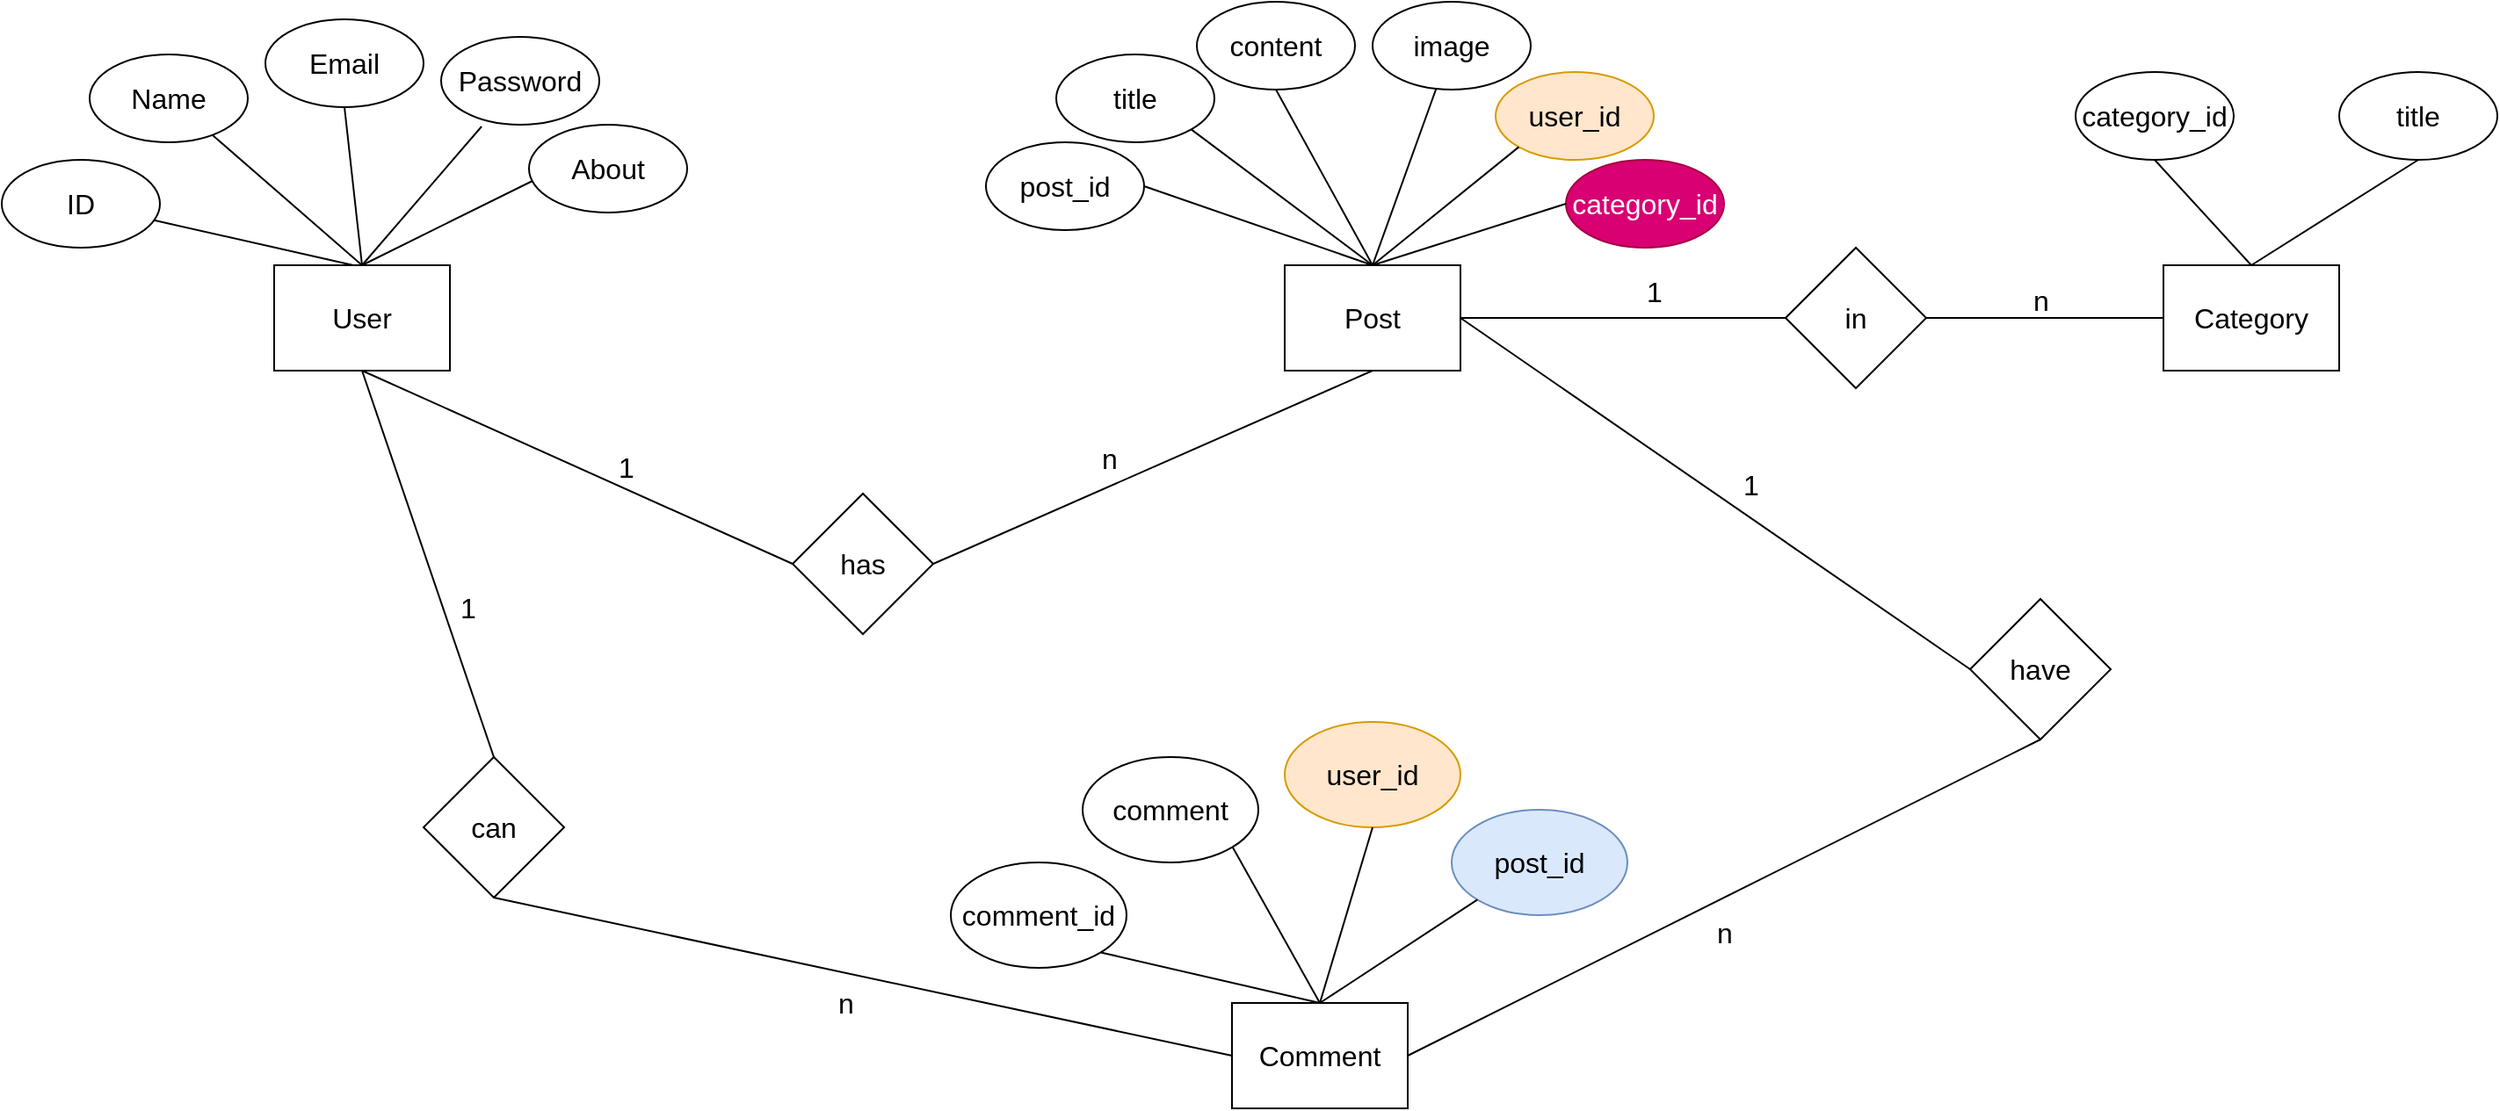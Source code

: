 <mxfile version="20.2.7" type="device"><diagram id="vet9gW44qxWeZW9NbLCb" name="Page-1"><mxGraphModel dx="1887" dy="1025" grid="1" gridSize="10" guides="1" tooltips="1" connect="1" arrows="1" fold="1" page="1" pageScale="1" pageWidth="850" pageHeight="1100" math="0" shadow="0"><root><mxCell id="0"/><mxCell id="1" parent="0"/><mxCell id="C7cFDkSAYV6iNaVtkmZo-1" value="&lt;font style=&quot;font-size: 16px;&quot;&gt;User&lt;/font&gt;" style="rounded=0;whiteSpace=wrap;html=1;" vertex="1" parent="1"><mxGeometry x="375" y="220" width="100" height="60" as="geometry"/></mxCell><mxCell id="C7cFDkSAYV6iNaVtkmZo-3" value="ID" style="ellipse;whiteSpace=wrap;html=1;fontSize=16;" vertex="1" parent="1"><mxGeometry x="220" y="160" width="90" height="50" as="geometry"/></mxCell><mxCell id="C7cFDkSAYV6iNaVtkmZo-4" value="Name" style="ellipse;whiteSpace=wrap;html=1;fontSize=16;" vertex="1" parent="1"><mxGeometry x="270" y="100" width="90" height="50" as="geometry"/></mxCell><mxCell id="C7cFDkSAYV6iNaVtkmZo-5" value="&lt;div&gt;Email&lt;/div&gt;" style="ellipse;whiteSpace=wrap;html=1;fontSize=16;" vertex="1" parent="1"><mxGeometry x="370" y="80" width="90" height="50" as="geometry"/></mxCell><mxCell id="C7cFDkSAYV6iNaVtkmZo-6" value="Password" style="ellipse;whiteSpace=wrap;html=1;fontSize=16;" vertex="1" parent="1"><mxGeometry x="470" y="90" width="90" height="50" as="geometry"/></mxCell><mxCell id="C7cFDkSAYV6iNaVtkmZo-7" value="About" style="ellipse;whiteSpace=wrap;html=1;fontSize=16;" vertex="1" parent="1"><mxGeometry x="520" y="140" width="90" height="50" as="geometry"/></mxCell><mxCell id="C7cFDkSAYV6iNaVtkmZo-9" value="" style="endArrow=none;html=1;rounded=0;fontSize=16;" edge="1" parent="1" source="C7cFDkSAYV6iNaVtkmZo-3"><mxGeometry width="50" height="50" relative="1" as="geometry"><mxPoint x="400" y="320" as="sourcePoint"/><mxPoint x="420" y="220" as="targetPoint"/></mxGeometry></mxCell><mxCell id="C7cFDkSAYV6iNaVtkmZo-12" value="" style="endArrow=none;html=1;rounded=0;fontSize=16;exitX=0.778;exitY=0.92;exitDx=0;exitDy=0;exitPerimeter=0;" edge="1" parent="1" source="C7cFDkSAYV6iNaVtkmZo-4"><mxGeometry width="50" height="50" relative="1" as="geometry"><mxPoint x="349.571" y="160.002" as="sourcePoint"/><mxPoint x="425" y="220" as="targetPoint"/></mxGeometry></mxCell><mxCell id="C7cFDkSAYV6iNaVtkmZo-13" value="" style="endArrow=none;html=1;rounded=0;fontSize=16;entryX=0.5;entryY=0;entryDx=0;entryDy=0;exitX=0.5;exitY=1;exitDx=0;exitDy=0;" edge="1" parent="1" source="C7cFDkSAYV6iNaVtkmZo-5" target="C7cFDkSAYV6iNaVtkmZo-1"><mxGeometry width="50" height="50" relative="1" as="geometry"><mxPoint x="326.571" y="214.572" as="sourcePoint"/><mxPoint x="437" y="240" as="targetPoint"/></mxGeometry></mxCell><mxCell id="C7cFDkSAYV6iNaVtkmZo-14" value="" style="endArrow=none;html=1;rounded=0;fontSize=16;entryX=0.5;entryY=0;entryDx=0;entryDy=0;exitX=0.256;exitY=1.02;exitDx=0;exitDy=0;exitPerimeter=0;" edge="1" parent="1" source="C7cFDkSAYV6iNaVtkmZo-6" target="C7cFDkSAYV6iNaVtkmZo-1"><mxGeometry width="50" height="50" relative="1" as="geometry"><mxPoint x="336.571" y="224.572" as="sourcePoint"/><mxPoint x="447" y="250" as="targetPoint"/></mxGeometry></mxCell><mxCell id="C7cFDkSAYV6iNaVtkmZo-15" value="" style="endArrow=none;html=1;rounded=0;fontSize=16;entryX=0.5;entryY=0;entryDx=0;entryDy=0;exitX=0.022;exitY=0.64;exitDx=0;exitDy=0;exitPerimeter=0;" edge="1" parent="1" source="C7cFDkSAYV6iNaVtkmZo-7" target="C7cFDkSAYV6iNaVtkmZo-1"><mxGeometry width="50" height="50" relative="1" as="geometry"><mxPoint x="346.571" y="234.572" as="sourcePoint"/><mxPoint x="457" y="260" as="targetPoint"/></mxGeometry></mxCell><mxCell id="C7cFDkSAYV6iNaVtkmZo-18" value="&lt;font style=&quot;font-size: 16px;&quot;&gt;Post&lt;/font&gt;" style="rounded=0;whiteSpace=wrap;html=1;" vertex="1" parent="1"><mxGeometry x="950" y="220" width="100" height="60" as="geometry"/></mxCell><mxCell id="C7cFDkSAYV6iNaVtkmZo-19" value="post_id" style="ellipse;whiteSpace=wrap;html=1;fontSize=16;" vertex="1" parent="1"><mxGeometry x="780" y="150" width="90" height="50" as="geometry"/></mxCell><mxCell id="C7cFDkSAYV6iNaVtkmZo-20" value="title" style="ellipse;whiteSpace=wrap;html=1;fontSize=16;" vertex="1" parent="1"><mxGeometry x="820" y="100" width="90" height="50" as="geometry"/></mxCell><mxCell id="C7cFDkSAYV6iNaVtkmZo-21" value="content" style="ellipse;whiteSpace=wrap;html=1;fontSize=16;" vertex="1" parent="1"><mxGeometry x="900" y="70" width="90" height="50" as="geometry"/></mxCell><mxCell id="C7cFDkSAYV6iNaVtkmZo-22" value="user_id" style="ellipse;whiteSpace=wrap;html=1;fontSize=16;fillColor=#ffe6cc;strokeColor=#d79b00;" vertex="1" parent="1"><mxGeometry x="1070" y="110" width="90" height="50" as="geometry"/></mxCell><mxCell id="C7cFDkSAYV6iNaVtkmZo-23" value="image" style="ellipse;whiteSpace=wrap;html=1;fontSize=16;" vertex="1" parent="1"><mxGeometry x="1000" y="70" width="90" height="50" as="geometry"/></mxCell><mxCell id="C7cFDkSAYV6iNaVtkmZo-24" value="" style="endArrow=none;html=1;rounded=0;fontSize=16;exitX=1;exitY=0.5;exitDx=0;exitDy=0;entryX=0.5;entryY=0;entryDx=0;entryDy=0;" edge="1" parent="1" source="C7cFDkSAYV6iNaVtkmZo-19" target="C7cFDkSAYV6iNaVtkmZo-18"><mxGeometry width="50" height="50" relative="1" as="geometry"><mxPoint x="900" y="320" as="sourcePoint"/><mxPoint x="950" y="270" as="targetPoint"/></mxGeometry></mxCell><mxCell id="C7cFDkSAYV6iNaVtkmZo-25" value="" style="endArrow=none;html=1;rounded=0;fontSize=16;exitX=1;exitY=1;exitDx=0;exitDy=0;entryX=0.5;entryY=0;entryDx=0;entryDy=0;" edge="1" parent="1" source="C7cFDkSAYV6iNaVtkmZo-20" target="C7cFDkSAYV6iNaVtkmZo-18"><mxGeometry width="50" height="50" relative="1" as="geometry"><mxPoint x="910" y="330" as="sourcePoint"/><mxPoint x="960" y="280" as="targetPoint"/></mxGeometry></mxCell><mxCell id="C7cFDkSAYV6iNaVtkmZo-26" value="" style="endArrow=none;html=1;rounded=0;fontSize=16;exitX=0.5;exitY=1;exitDx=0;exitDy=0;entryX=0.5;entryY=0;entryDx=0;entryDy=0;" edge="1" parent="1" source="C7cFDkSAYV6iNaVtkmZo-21" target="C7cFDkSAYV6iNaVtkmZo-18"><mxGeometry width="50" height="50" relative="1" as="geometry"><mxPoint x="920" y="340" as="sourcePoint"/><mxPoint x="970" y="290" as="targetPoint"/></mxGeometry></mxCell><mxCell id="C7cFDkSAYV6iNaVtkmZo-27" value="" style="endArrow=none;html=1;rounded=0;fontSize=16;entryX=0.5;entryY=0;entryDx=0;entryDy=0;" edge="1" parent="1" source="C7cFDkSAYV6iNaVtkmZo-23" target="C7cFDkSAYV6iNaVtkmZo-18"><mxGeometry width="50" height="50" relative="1" as="geometry"><mxPoint x="930" y="350" as="sourcePoint"/><mxPoint x="980" y="300" as="targetPoint"/></mxGeometry></mxCell><mxCell id="C7cFDkSAYV6iNaVtkmZo-28" value="" style="endArrow=none;html=1;rounded=0;fontSize=16;exitX=0;exitY=1;exitDx=0;exitDy=0;entryX=0.5;entryY=0;entryDx=0;entryDy=0;" edge="1" parent="1" source="C7cFDkSAYV6iNaVtkmZo-22" target="C7cFDkSAYV6iNaVtkmZo-18"><mxGeometry width="50" height="50" relative="1" as="geometry"><mxPoint x="940" y="360" as="sourcePoint"/><mxPoint x="990" y="310" as="targetPoint"/></mxGeometry></mxCell><mxCell id="C7cFDkSAYV6iNaVtkmZo-29" value="has" style="rhombus;whiteSpace=wrap;html=1;fontSize=16;" vertex="1" parent="1"><mxGeometry x="670" y="350" width="80" height="80" as="geometry"/></mxCell><mxCell id="C7cFDkSAYV6iNaVtkmZo-30" value="" style="endArrow=none;html=1;rounded=0;fontSize=16;exitX=0.5;exitY=1;exitDx=0;exitDy=0;entryX=0;entryY=0.5;entryDx=0;entryDy=0;" edge="1" parent="1" source="C7cFDkSAYV6iNaVtkmZo-1" target="C7cFDkSAYV6iNaVtkmZo-29"><mxGeometry width="50" height="50" relative="1" as="geometry"><mxPoint x="950" y="370" as="sourcePoint"/><mxPoint x="1000" y="320" as="targetPoint"/></mxGeometry></mxCell><mxCell id="C7cFDkSAYV6iNaVtkmZo-31" value="" style="endArrow=none;html=1;rounded=0;fontSize=16;exitX=0.5;exitY=1;exitDx=0;exitDy=0;entryX=1;entryY=0.5;entryDx=0;entryDy=0;" edge="1" parent="1" source="C7cFDkSAYV6iNaVtkmZo-18" target="C7cFDkSAYV6iNaVtkmZo-29"><mxGeometry width="50" height="50" relative="1" as="geometry"><mxPoint x="960" y="380" as="sourcePoint"/><mxPoint x="1010" y="330" as="targetPoint"/></mxGeometry></mxCell><mxCell id="C7cFDkSAYV6iNaVtkmZo-32" value="1" style="text;html=1;align=center;verticalAlign=middle;resizable=0;points=[];autosize=1;strokeColor=none;fillColor=none;fontSize=16;" vertex="1" parent="1"><mxGeometry x="560" y="320" width="30" height="30" as="geometry"/></mxCell><mxCell id="C7cFDkSAYV6iNaVtkmZo-33" value="n" style="text;html=1;align=center;verticalAlign=middle;resizable=0;points=[];autosize=1;strokeColor=none;fillColor=none;fontSize=16;" vertex="1" parent="1"><mxGeometry x="835" y="315" width="30" height="30" as="geometry"/></mxCell><mxCell id="C7cFDkSAYV6iNaVtkmZo-37" value="&lt;font style=&quot;font-size: 16px;&quot;&gt;Comment&lt;/font&gt;" style="rounded=0;whiteSpace=wrap;html=1;" vertex="1" parent="1"><mxGeometry x="920" y="640" width="100" height="60" as="geometry"/></mxCell><mxCell id="C7cFDkSAYV6iNaVtkmZo-38" value="comment_id" style="ellipse;whiteSpace=wrap;html=1;fontSize=16;" vertex="1" parent="1"><mxGeometry x="760" y="560" width="100" height="60" as="geometry"/></mxCell><mxCell id="C7cFDkSAYV6iNaVtkmZo-39" value="comment" style="ellipse;whiteSpace=wrap;html=1;fontSize=16;" vertex="1" parent="1"><mxGeometry x="835" y="500" width="100" height="60" as="geometry"/></mxCell><mxCell id="C7cFDkSAYV6iNaVtkmZo-40" value="user_id" style="ellipse;whiteSpace=wrap;html=1;fontSize=16;fillColor=#ffe6cc;strokeColor=#d79b00;" vertex="1" parent="1"><mxGeometry x="950" y="480" width="100" height="60" as="geometry"/></mxCell><mxCell id="C7cFDkSAYV6iNaVtkmZo-41" value="post_id" style="ellipse;whiteSpace=wrap;html=1;fontSize=16;fillColor=#dae8fc;strokeColor=#6c8ebf;" vertex="1" parent="1"><mxGeometry x="1045" y="530" width="100" height="60" as="geometry"/></mxCell><mxCell id="C7cFDkSAYV6iNaVtkmZo-42" value="" style="endArrow=none;html=1;rounded=0;fontSize=16;exitX=1;exitY=1;exitDx=0;exitDy=0;entryX=0.5;entryY=0;entryDx=0;entryDy=0;" edge="1" parent="1" source="C7cFDkSAYV6iNaVtkmZo-38" target="C7cFDkSAYV6iNaVtkmZo-37"><mxGeometry width="50" height="50" relative="1" as="geometry"><mxPoint x="950" y="490" as="sourcePoint"/><mxPoint x="1000" y="440" as="targetPoint"/></mxGeometry></mxCell><mxCell id="C7cFDkSAYV6iNaVtkmZo-43" value="" style="endArrow=none;html=1;rounded=0;fontSize=16;exitX=1;exitY=1;exitDx=0;exitDy=0;entryX=0.5;entryY=0;entryDx=0;entryDy=0;" edge="1" parent="1" source="C7cFDkSAYV6iNaVtkmZo-39" target="C7cFDkSAYV6iNaVtkmZo-37"><mxGeometry width="50" height="50" relative="1" as="geometry"><mxPoint x="855.574" y="621.081" as="sourcePoint"/><mxPoint x="980" y="650" as="targetPoint"/></mxGeometry></mxCell><mxCell id="C7cFDkSAYV6iNaVtkmZo-44" value="" style="endArrow=none;html=1;rounded=0;fontSize=16;exitX=0.5;exitY=1;exitDx=0;exitDy=0;entryX=0.5;entryY=0;entryDx=0;entryDy=0;" edge="1" parent="1" source="C7cFDkSAYV6iNaVtkmZo-40" target="C7cFDkSAYV6iNaVtkmZo-37"><mxGeometry width="50" height="50" relative="1" as="geometry"><mxPoint x="865.574" y="631.081" as="sourcePoint"/><mxPoint x="990" y="660" as="targetPoint"/></mxGeometry></mxCell><mxCell id="C7cFDkSAYV6iNaVtkmZo-45" value="" style="endArrow=none;html=1;rounded=0;fontSize=16;exitX=0;exitY=1;exitDx=0;exitDy=0;entryX=0.5;entryY=0;entryDx=0;entryDy=0;" edge="1" parent="1" source="C7cFDkSAYV6iNaVtkmZo-41" target="C7cFDkSAYV6iNaVtkmZo-37"><mxGeometry width="50" height="50" relative="1" as="geometry"><mxPoint x="875.574" y="641.081" as="sourcePoint"/><mxPoint x="1000" y="670" as="targetPoint"/></mxGeometry></mxCell><mxCell id="C7cFDkSAYV6iNaVtkmZo-46" value="can" style="rhombus;whiteSpace=wrap;html=1;fontSize=16;" vertex="1" parent="1"><mxGeometry x="460" y="500" width="80" height="80" as="geometry"/></mxCell><mxCell id="C7cFDkSAYV6iNaVtkmZo-47" value="" style="endArrow=none;html=1;rounded=0;fontSize=16;entryX=0.5;entryY=1;entryDx=0;entryDy=0;exitX=0.5;exitY=0;exitDx=0;exitDy=0;" edge="1" parent="1" source="C7cFDkSAYV6iNaVtkmZo-46" target="C7cFDkSAYV6iNaVtkmZo-1"><mxGeometry width="50" height="50" relative="1" as="geometry"><mxPoint x="950" y="490" as="sourcePoint"/><mxPoint x="1000" y="440" as="targetPoint"/></mxGeometry></mxCell><mxCell id="C7cFDkSAYV6iNaVtkmZo-48" value="" style="endArrow=none;html=1;rounded=0;fontSize=16;entryX=0.5;entryY=1;entryDx=0;entryDy=0;exitX=0;exitY=0.5;exitDx=0;exitDy=0;" edge="1" parent="1" source="C7cFDkSAYV6iNaVtkmZo-37" target="C7cFDkSAYV6iNaVtkmZo-46"><mxGeometry width="50" height="50" relative="1" as="geometry"><mxPoint x="950" y="490" as="sourcePoint"/><mxPoint x="1000" y="440" as="targetPoint"/></mxGeometry></mxCell><mxCell id="C7cFDkSAYV6iNaVtkmZo-49" value="1" style="text;html=1;align=center;verticalAlign=middle;resizable=0;points=[];autosize=1;strokeColor=none;fillColor=none;fontSize=16;" vertex="1" parent="1"><mxGeometry x="470" y="400" width="30" height="30" as="geometry"/></mxCell><mxCell id="C7cFDkSAYV6iNaVtkmZo-50" value="n" style="text;html=1;align=center;verticalAlign=middle;resizable=0;points=[];autosize=1;strokeColor=none;fillColor=none;fontSize=16;" vertex="1" parent="1"><mxGeometry x="685" y="625" width="30" height="30" as="geometry"/></mxCell><mxCell id="C7cFDkSAYV6iNaVtkmZo-51" value="have" style="rhombus;whiteSpace=wrap;html=1;fontSize=16;" vertex="1" parent="1"><mxGeometry x="1340" y="410" width="80" height="80" as="geometry"/></mxCell><mxCell id="C7cFDkSAYV6iNaVtkmZo-52" value="" style="endArrow=none;html=1;rounded=0;fontSize=16;exitX=1;exitY=0.5;exitDx=0;exitDy=0;entryX=0;entryY=0.5;entryDx=0;entryDy=0;" edge="1" parent="1" source="C7cFDkSAYV6iNaVtkmZo-18" target="C7cFDkSAYV6iNaVtkmZo-51"><mxGeometry width="50" height="50" relative="1" as="geometry"><mxPoint x="950" y="490" as="sourcePoint"/><mxPoint x="1000" y="440" as="targetPoint"/></mxGeometry></mxCell><mxCell id="C7cFDkSAYV6iNaVtkmZo-53" value="" style="endArrow=none;html=1;rounded=0;fontSize=16;exitX=0.5;exitY=1;exitDx=0;exitDy=0;entryX=1;entryY=0.5;entryDx=0;entryDy=0;" edge="1" parent="1" source="C7cFDkSAYV6iNaVtkmZo-51" target="C7cFDkSAYV6iNaVtkmZo-37"><mxGeometry width="50" height="50" relative="1" as="geometry"><mxPoint x="950" y="490" as="sourcePoint"/><mxPoint x="1000" y="440" as="targetPoint"/></mxGeometry></mxCell><mxCell id="C7cFDkSAYV6iNaVtkmZo-54" value="1" style="text;html=1;align=center;verticalAlign=middle;resizable=0;points=[];autosize=1;strokeColor=none;fillColor=none;fontSize=16;" vertex="1" parent="1"><mxGeometry x="1200" y="330" width="30" height="30" as="geometry"/></mxCell><mxCell id="C7cFDkSAYV6iNaVtkmZo-55" value="n" style="text;html=1;align=center;verticalAlign=middle;resizable=0;points=[];autosize=1;strokeColor=none;fillColor=none;fontSize=16;" vertex="1" parent="1"><mxGeometry x="1185" y="585" width="30" height="30" as="geometry"/></mxCell><mxCell id="C7cFDkSAYV6iNaVtkmZo-56" value="&lt;font style=&quot;font-size: 16px;&quot;&gt;Category&lt;/font&gt;" style="rounded=0;whiteSpace=wrap;html=1;" vertex="1" parent="1"><mxGeometry x="1450" y="220" width="100" height="60" as="geometry"/></mxCell><mxCell id="C7cFDkSAYV6iNaVtkmZo-57" value="title" style="ellipse;whiteSpace=wrap;html=1;fontSize=16;" vertex="1" parent="1"><mxGeometry x="1550" y="110" width="90" height="50" as="geometry"/></mxCell><mxCell id="C7cFDkSAYV6iNaVtkmZo-58" value="category_id" style="ellipse;whiteSpace=wrap;html=1;fontSize=16;" vertex="1" parent="1"><mxGeometry x="1400" y="110" width="90" height="50" as="geometry"/></mxCell><mxCell id="C7cFDkSAYV6iNaVtkmZo-59" value="" style="endArrow=none;html=1;rounded=0;fontSize=16;exitX=0.5;exitY=1;exitDx=0;exitDy=0;entryX=0.5;entryY=0;entryDx=0;entryDy=0;" edge="1" parent="1" source="C7cFDkSAYV6iNaVtkmZo-58" target="C7cFDkSAYV6iNaVtkmZo-56"><mxGeometry width="50" height="50" relative="1" as="geometry"><mxPoint x="1310" y="490" as="sourcePoint"/><mxPoint x="1360" y="440" as="targetPoint"/></mxGeometry></mxCell><mxCell id="C7cFDkSAYV6iNaVtkmZo-61" value="" style="endArrow=none;html=1;rounded=0;fontSize=16;exitX=0.5;exitY=1;exitDx=0;exitDy=0;entryX=0.5;entryY=0;entryDx=0;entryDy=0;" edge="1" parent="1" source="C7cFDkSAYV6iNaVtkmZo-57" target="C7cFDkSAYV6iNaVtkmZo-56"><mxGeometry width="50" height="50" relative="1" as="geometry"><mxPoint x="1465" y="180" as="sourcePoint"/><mxPoint x="1520" y="240" as="targetPoint"/></mxGeometry></mxCell><mxCell id="C7cFDkSAYV6iNaVtkmZo-62" value="in" style="rhombus;whiteSpace=wrap;html=1;fontSize=16;" vertex="1" parent="1"><mxGeometry x="1235" y="210" width="80" height="80" as="geometry"/></mxCell><mxCell id="C7cFDkSAYV6iNaVtkmZo-63" value="" style="endArrow=none;html=1;rounded=0;fontSize=16;exitX=1;exitY=0.5;exitDx=0;exitDy=0;entryX=0;entryY=0.5;entryDx=0;entryDy=0;" edge="1" parent="1" source="C7cFDkSAYV6iNaVtkmZo-18" target="C7cFDkSAYV6iNaVtkmZo-62"><mxGeometry width="50" height="50" relative="1" as="geometry"><mxPoint x="1310" y="490" as="sourcePoint"/><mxPoint x="1360" y="440" as="targetPoint"/></mxGeometry></mxCell><mxCell id="C7cFDkSAYV6iNaVtkmZo-64" value="" style="endArrow=none;html=1;rounded=0;fontSize=16;exitX=1;exitY=0.5;exitDx=0;exitDy=0;entryX=0;entryY=0.5;entryDx=0;entryDy=0;" edge="1" parent="1" source="C7cFDkSAYV6iNaVtkmZo-62" target="C7cFDkSAYV6iNaVtkmZo-56"><mxGeometry width="50" height="50" relative="1" as="geometry"><mxPoint x="1310" y="490" as="sourcePoint"/><mxPoint x="1360" y="440" as="targetPoint"/></mxGeometry></mxCell><mxCell id="C7cFDkSAYV6iNaVtkmZo-65" value="category_id" style="ellipse;whiteSpace=wrap;html=1;fontSize=16;fillColor=#d80073;fontColor=#ffffff;strokeColor=#A50040;" vertex="1" parent="1"><mxGeometry x="1110" y="160" width="90" height="50" as="geometry"/></mxCell><mxCell id="C7cFDkSAYV6iNaVtkmZo-68" value="" style="endArrow=none;html=1;rounded=0;fontSize=16;exitX=0.5;exitY=0;exitDx=0;exitDy=0;entryX=0;entryY=0.5;entryDx=0;entryDy=0;" edge="1" parent="1" source="C7cFDkSAYV6iNaVtkmZo-18" target="C7cFDkSAYV6iNaVtkmZo-65"><mxGeometry width="50" height="50" relative="1" as="geometry"><mxPoint x="1090" y="210" as="sourcePoint"/><mxPoint x="1145" y="270" as="targetPoint"/></mxGeometry></mxCell><mxCell id="C7cFDkSAYV6iNaVtkmZo-69" value="1" style="text;html=1;align=center;verticalAlign=middle;resizable=0;points=[];autosize=1;strokeColor=none;fillColor=none;fontSize=16;" vertex="1" parent="1"><mxGeometry x="1145" y="220" width="30" height="30" as="geometry"/></mxCell><mxCell id="C7cFDkSAYV6iNaVtkmZo-71" value="n" style="text;html=1;align=center;verticalAlign=middle;resizable=0;points=[];autosize=1;strokeColor=none;fillColor=none;fontSize=16;" vertex="1" parent="1"><mxGeometry x="1365" y="225" width="30" height="30" as="geometry"/></mxCell></root></mxGraphModel></diagram></mxfile>